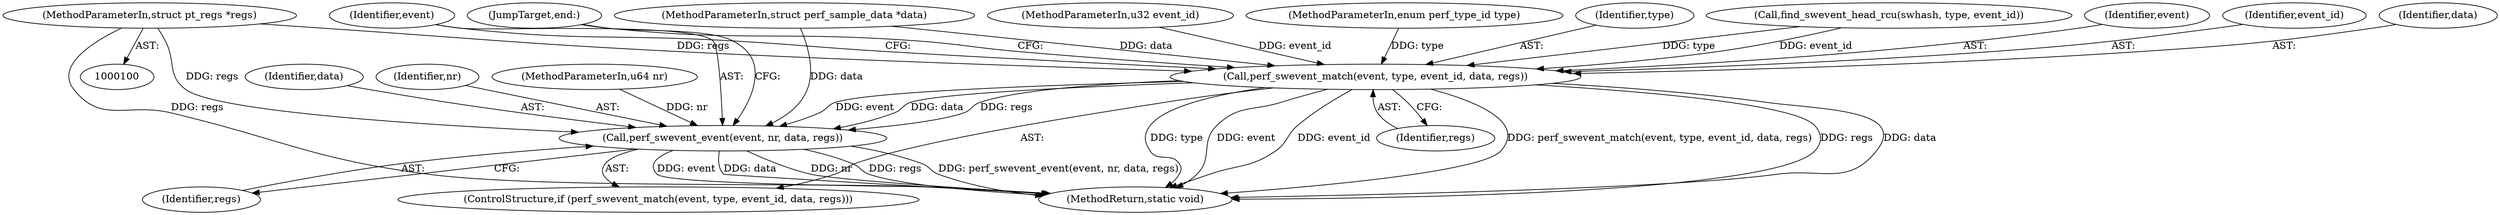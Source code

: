 digraph "0_linux_a8b0ca17b80e92faab46ee7179ba9e99ccb61233_55@pointer" {
"1000105" [label="(MethodParameterIn,struct pt_regs *regs)"];
"1000129" [label="(Call,perf_swevent_match(event, type, event_id, data, regs))"];
"1000135" [label="(Call,perf_swevent_event(event, nr, data, regs))"];
"1000138" [label="(Identifier,data)"];
"1000104" [label="(MethodParameterIn,struct perf_sample_data *data)"];
"1000137" [label="(Identifier,nr)"];
"1000136" [label="(Identifier,event)"];
"1000129" [label="(Call,perf_swevent_match(event, type, event_id, data, regs))"];
"1000103" [label="(MethodParameterIn,u64 nr)"];
"1000119" [label="(Call,find_swevent_head_rcu(swhash, type, event_id))"];
"1000142" [label="(MethodReturn,static void)"];
"1000130" [label="(Identifier,event)"];
"1000140" [label="(JumpTarget,end:)"];
"1000134" [label="(Identifier,regs)"];
"1000132" [label="(Identifier,event_id)"];
"1000135" [label="(Call,perf_swevent_event(event, nr, data, regs))"];
"1000133" [label="(Identifier,data)"];
"1000128" [label="(ControlStructure,if (perf_swevent_match(event, type, event_id, data, regs)))"];
"1000102" [label="(MethodParameterIn,u32 event_id)"];
"1000139" [label="(Identifier,regs)"];
"1000101" [label="(MethodParameterIn,enum perf_type_id type)"];
"1000105" [label="(MethodParameterIn,struct pt_regs *regs)"];
"1000131" [label="(Identifier,type)"];
"1000105" -> "1000100"  [label="AST: "];
"1000105" -> "1000142"  [label="DDG: regs"];
"1000105" -> "1000129"  [label="DDG: regs"];
"1000105" -> "1000135"  [label="DDG: regs"];
"1000129" -> "1000128"  [label="AST: "];
"1000129" -> "1000134"  [label="CFG: "];
"1000130" -> "1000129"  [label="AST: "];
"1000131" -> "1000129"  [label="AST: "];
"1000132" -> "1000129"  [label="AST: "];
"1000133" -> "1000129"  [label="AST: "];
"1000134" -> "1000129"  [label="AST: "];
"1000136" -> "1000129"  [label="CFG: "];
"1000140" -> "1000129"  [label="CFG: "];
"1000129" -> "1000142"  [label="DDG: event"];
"1000129" -> "1000142"  [label="DDG: event_id"];
"1000129" -> "1000142"  [label="DDG: perf_swevent_match(event, type, event_id, data, regs)"];
"1000129" -> "1000142"  [label="DDG: regs"];
"1000129" -> "1000142"  [label="DDG: data"];
"1000129" -> "1000142"  [label="DDG: type"];
"1000119" -> "1000129"  [label="DDG: type"];
"1000119" -> "1000129"  [label="DDG: event_id"];
"1000101" -> "1000129"  [label="DDG: type"];
"1000102" -> "1000129"  [label="DDG: event_id"];
"1000104" -> "1000129"  [label="DDG: data"];
"1000129" -> "1000135"  [label="DDG: event"];
"1000129" -> "1000135"  [label="DDG: data"];
"1000129" -> "1000135"  [label="DDG: regs"];
"1000135" -> "1000128"  [label="AST: "];
"1000135" -> "1000139"  [label="CFG: "];
"1000136" -> "1000135"  [label="AST: "];
"1000137" -> "1000135"  [label="AST: "];
"1000138" -> "1000135"  [label="AST: "];
"1000139" -> "1000135"  [label="AST: "];
"1000140" -> "1000135"  [label="CFG: "];
"1000135" -> "1000142"  [label="DDG: data"];
"1000135" -> "1000142"  [label="DDG: nr"];
"1000135" -> "1000142"  [label="DDG: regs"];
"1000135" -> "1000142"  [label="DDG: perf_swevent_event(event, nr, data, regs)"];
"1000135" -> "1000142"  [label="DDG: event"];
"1000103" -> "1000135"  [label="DDG: nr"];
"1000104" -> "1000135"  [label="DDG: data"];
}
